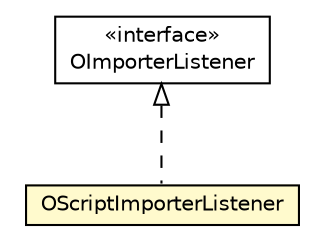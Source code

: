 #!/usr/local/bin/dot
#
# Class diagram 
# Generated by UMLGraph version R5_6-24-gf6e263 (http://www.umlgraph.org/)
#

digraph G {
	edge [fontname="Helvetica",fontsize=10,labelfontname="Helvetica",labelfontsize=10];
	node [fontname="Helvetica",fontsize=10,shape=plaintext];
	nodesep=0.25;
	ranksep=0.5;
	// com.orientechnologies.orient.etl.listener.OImporterListener
	c3594906 [label=<<table title="com.orientechnologies.orient.etl.listener.OImporterListener" border="0" cellborder="1" cellspacing="0" cellpadding="2" port="p" href="./OImporterListener.html">
		<tr><td><table border="0" cellspacing="0" cellpadding="1">
<tr><td align="center" balign="center"> &#171;interface&#187; </td></tr>
<tr><td align="center" balign="center"> OImporterListener </td></tr>
		</table></td></tr>
		</table>>, URL="./OImporterListener.html", fontname="Helvetica", fontcolor="black", fontsize=10.0];
	// com.orientechnologies.orient.etl.listener.OScriptImporterListener
	c3594907 [label=<<table title="com.orientechnologies.orient.etl.listener.OScriptImporterListener" border="0" cellborder="1" cellspacing="0" cellpadding="2" port="p" bgcolor="lemonChiffon" href="./OScriptImporterListener.html">
		<tr><td><table border="0" cellspacing="0" cellpadding="1">
<tr><td align="center" balign="center"> OScriptImporterListener </td></tr>
		</table></td></tr>
		</table>>, URL="./OScriptImporterListener.html", fontname="Helvetica", fontcolor="black", fontsize=10.0];
	//com.orientechnologies.orient.etl.listener.OScriptImporterListener implements com.orientechnologies.orient.etl.listener.OImporterListener
	c3594906:p -> c3594907:p [dir=back,arrowtail=empty,style=dashed];
}


